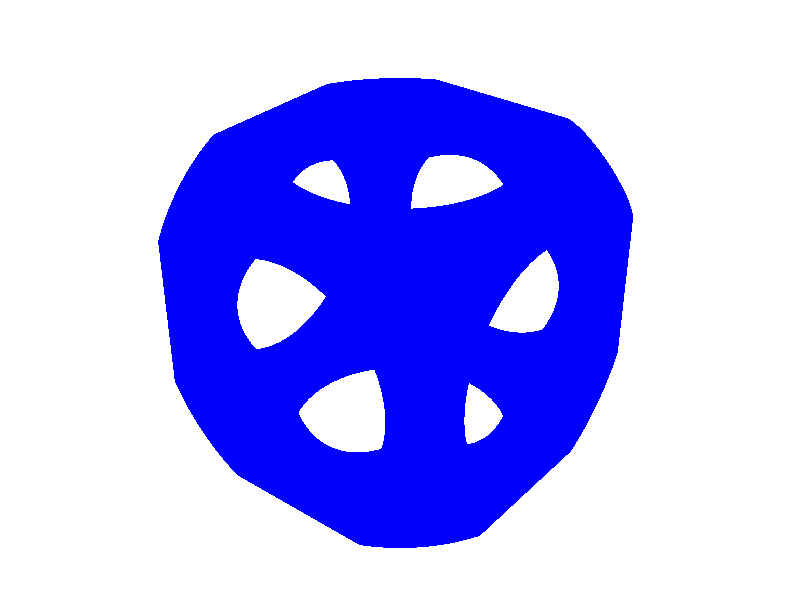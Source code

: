 #include "colors.inc"
camera{
 location <4, 4, -5>
 look_at <0, 0, 0>
 angle 36
}
light_source{ <500, 500, -1000> White }
background { color White }

difference{
    intersection{
        box{-1, 1}
        sphere{0, 1.5}
    }
    union{
        cylinder{ <0, 0, 2>, <0, 0, -2>, 0.7}
        cylinder{ <2, 0, 0>, <-2, 0, 0>, 0.7}
        cylinder{ <0, 2, 0>, <0, -2, 0>, 0.7}
    }
    pigment{ Blue }
}
